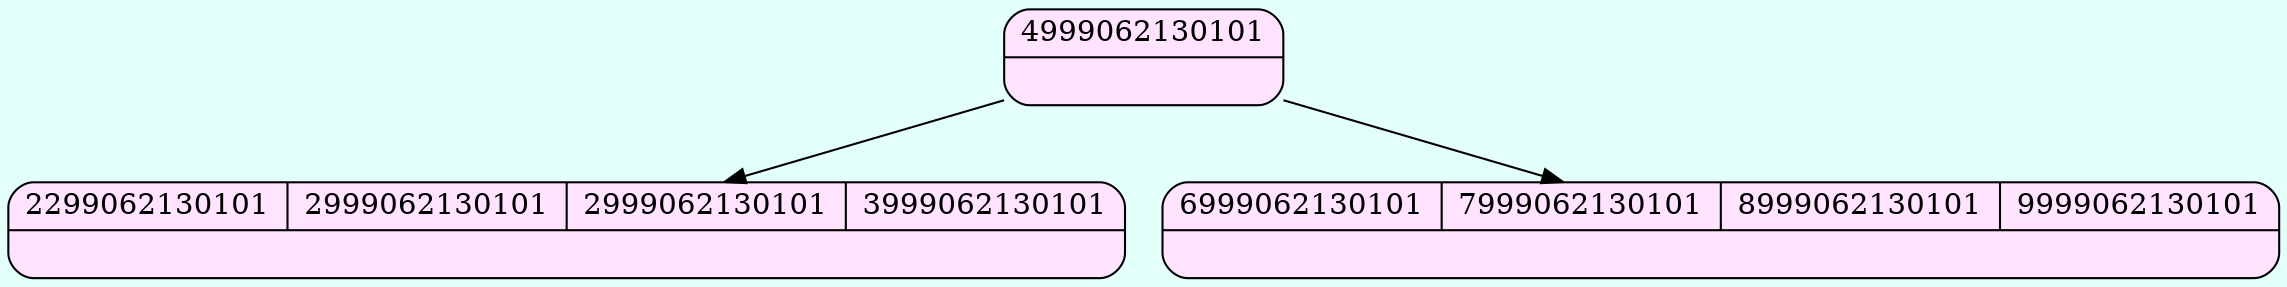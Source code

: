 digraph structs {
  bgcolor = "#E3FFFA"
 node [shape=Mrecord fillcolor="#FFE3FF" style =filled];
struct1185476560[label="{{4999062130101}|<here>}"];
struct1538651743[label="{{2299062130101| 2999062130101| 2999062130101| 3999062130101}|<here>}"];
struct978964971[label="{{6999062130101| 7999062130101| 8999062130101| 9999062130101}|<here>}"];

struct1185476560->struct1538651743;
struct1185476560->struct978964971;
}